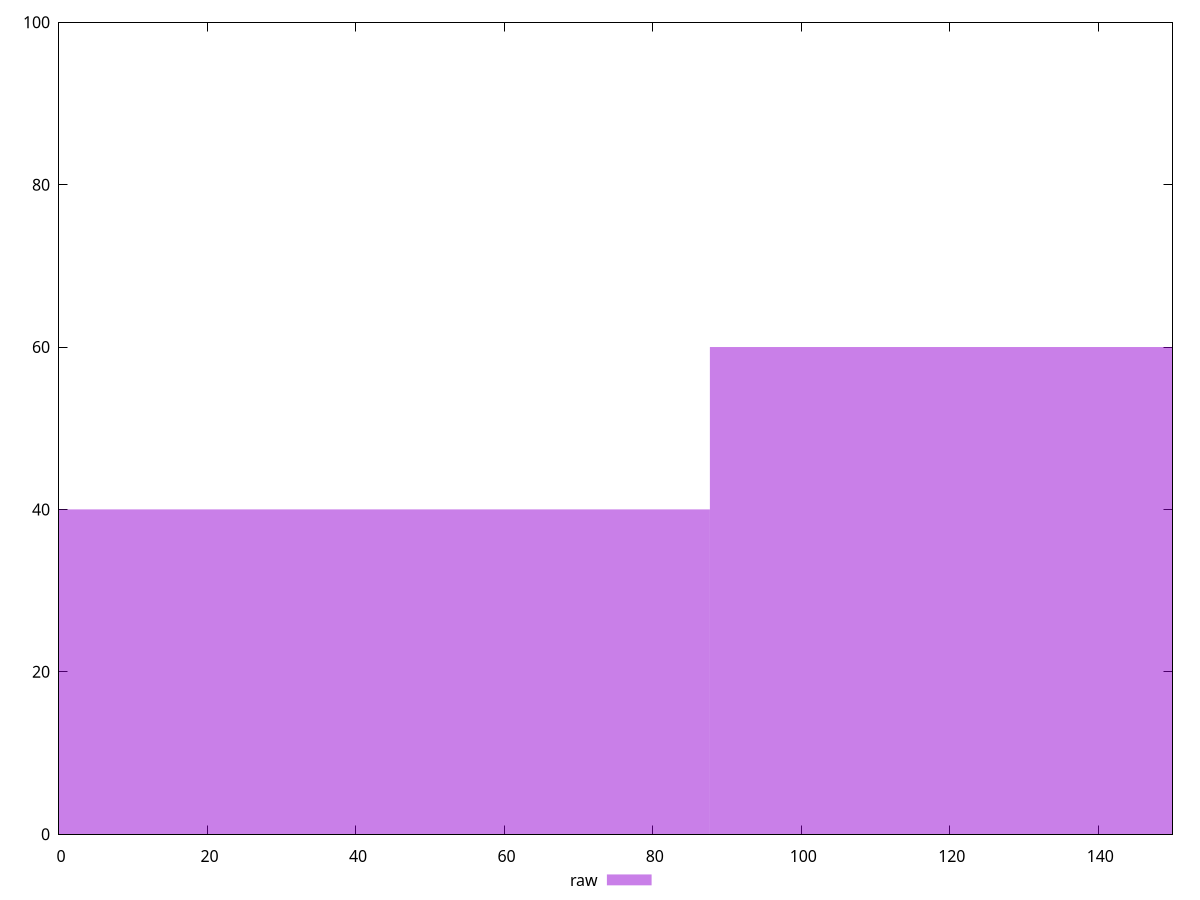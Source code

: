 reset

$raw <<EOF
0 40
175.36231662238737 60
EOF

set key outside below
set boxwidth 175.36231662238737
set xrange [0:150]
set yrange [0:100]
set style fill transparent solid 0.5 noborder
set terminal svg size 640, 490 enhanced background rgb 'white'
set output "report_00007_2020-12-11T15:55:29.892Z/unminified-javascript/samples/pages/raw/histogram.svg"

plot $raw title "raw" with boxes

reset
